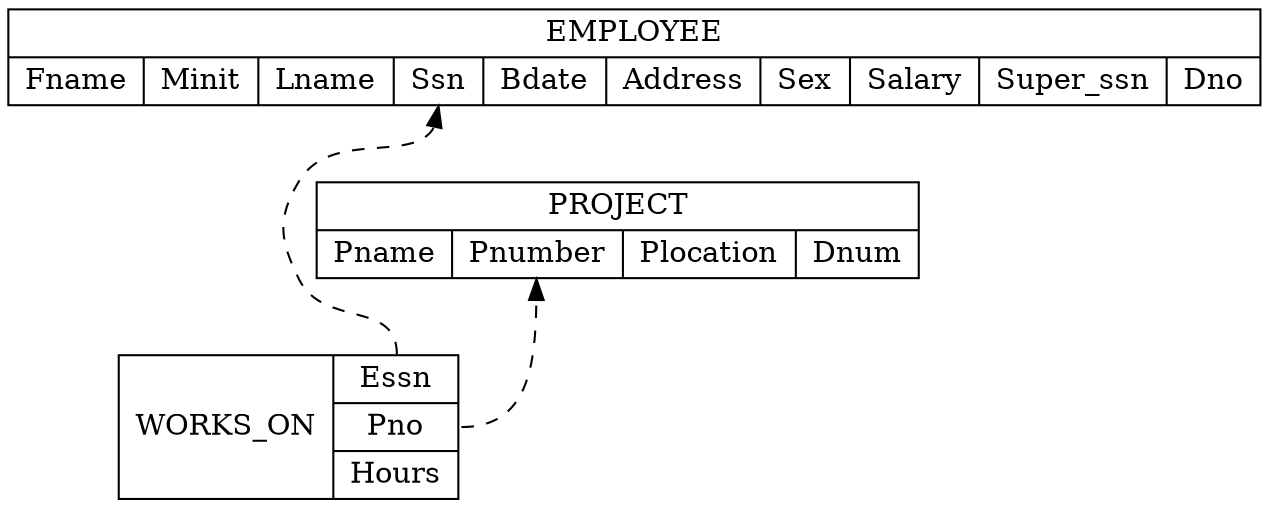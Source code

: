 digraph G {
    node [shape="record"];
    //graph [splines=ortho];
    rankdir = "BT";
    employee [label="{EMPLOYEE |{Fname|Minit|Lname|<ssn> Ssn|Bdate|Address|Sex|Salary|Super_ssn|Dno}}"];
    project [label="{<pstart> PROJECT | {Pname|<pno> Pnumber|Plocation|Dnum}}"];
    works_on [label="WORKS_ON | {<ssn> Essn|<pno> Pno|Hours}"];
    works_on:ssn -> employee:ssn [style="dashed", arrowhead="normal", arrowtail="dot"];
    works_on:pno -> project:pno [style="dashed"arrowhead="normal", arrowtail="dot"];

    project:pstart -> employee:ssn [style="invis"];
    //employee:ssn -> project:pstart [style="invis"];

}
